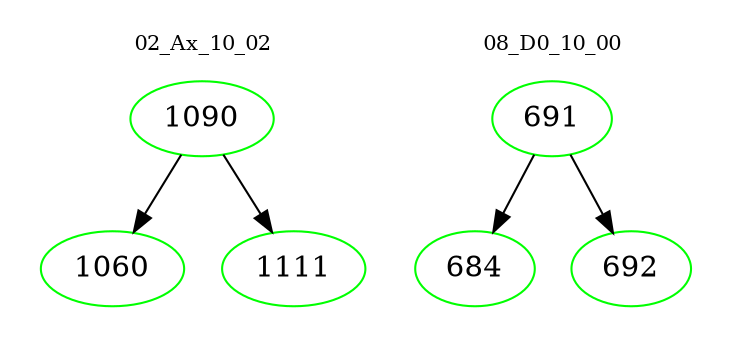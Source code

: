 digraph{
subgraph cluster_0 {
color = white
label = "02_Ax_10_02";
fontsize=10;
T0_1090 [label="1090", color="green"]
T0_1090 -> T0_1060 [color="black"]
T0_1060 [label="1060", color="green"]
T0_1090 -> T0_1111 [color="black"]
T0_1111 [label="1111", color="green"]
}
subgraph cluster_1 {
color = white
label = "08_D0_10_00";
fontsize=10;
T1_691 [label="691", color="green"]
T1_691 -> T1_684 [color="black"]
T1_684 [label="684", color="green"]
T1_691 -> T1_692 [color="black"]
T1_692 [label="692", color="green"]
}
}
